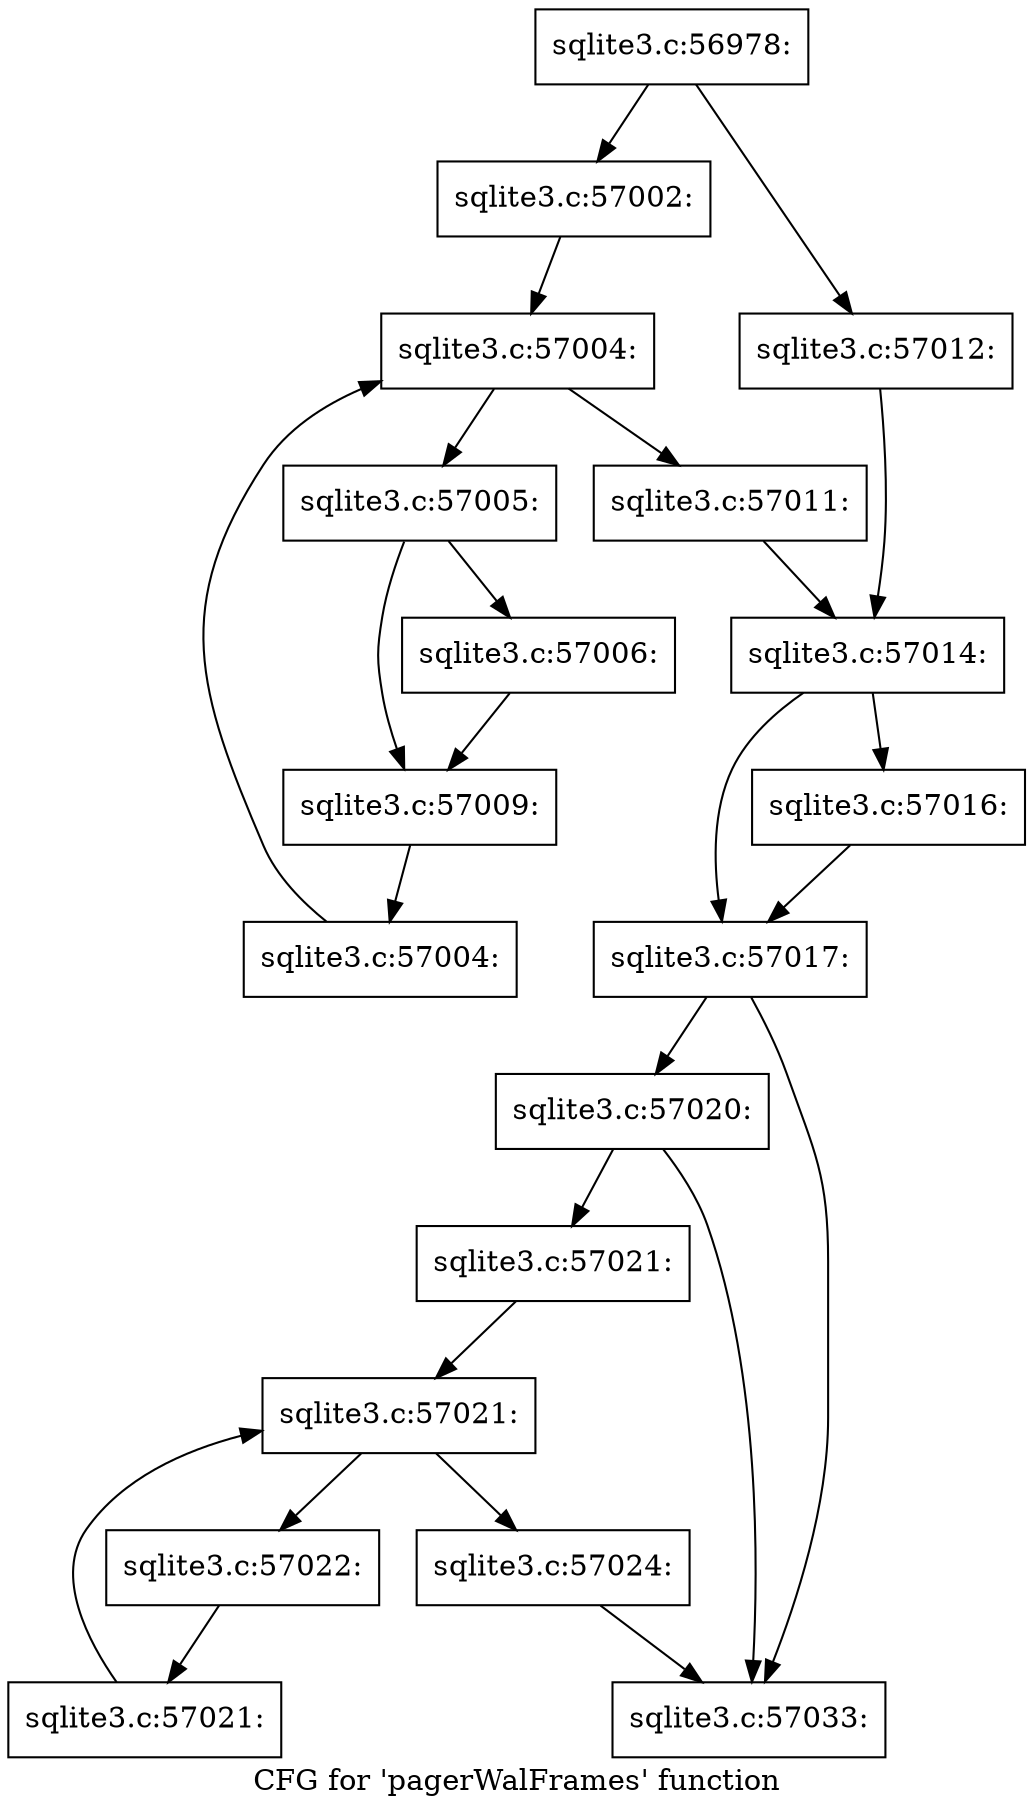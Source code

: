 digraph "CFG for 'pagerWalFrames' function" {
	label="CFG for 'pagerWalFrames' function";

	Node0x55c0f7344690 [shape=record,label="{sqlite3.c:56978:}"];
	Node0x55c0f7344690 -> Node0x55c0f738e090;
	Node0x55c0f7344690 -> Node0x55c0f738e130;
	Node0x55c0f738e090 [shape=record,label="{sqlite3.c:57002:}"];
	Node0x55c0f738e090 -> Node0x55c0f738eb90;
	Node0x55c0f738eb90 [shape=record,label="{sqlite3.c:57004:}"];
	Node0x55c0f738eb90 -> Node0x55c0f738edb0;
	Node0x55c0f738eb90 -> Node0x55c0f738e970;
	Node0x55c0f738edb0 [shape=record,label="{sqlite3.c:57005:}"];
	Node0x55c0f738edb0 -> Node0x55c0f738f380;
	Node0x55c0f738edb0 -> Node0x55c0f738f3d0;
	Node0x55c0f738f380 [shape=record,label="{sqlite3.c:57006:}"];
	Node0x55c0f738f380 -> Node0x55c0f738f3d0;
	Node0x55c0f738f3d0 [shape=record,label="{sqlite3.c:57009:}"];
	Node0x55c0f738f3d0 -> Node0x55c0f738ed20;
	Node0x55c0f738ed20 [shape=record,label="{sqlite3.c:57004:}"];
	Node0x55c0f738ed20 -> Node0x55c0f738eb90;
	Node0x55c0f738e970 [shape=record,label="{sqlite3.c:57011:}"];
	Node0x55c0f738e970 -> Node0x55c0f738e0e0;
	Node0x55c0f738e130 [shape=record,label="{sqlite3.c:57012:}"];
	Node0x55c0f738e130 -> Node0x55c0f738e0e0;
	Node0x55c0f738e0e0 [shape=record,label="{sqlite3.c:57014:}"];
	Node0x55c0f738e0e0 -> Node0x55c0f7390be0;
	Node0x55c0f738e0e0 -> Node0x55c0f7390c30;
	Node0x55c0f7390be0 [shape=record,label="{sqlite3.c:57016:}"];
	Node0x55c0f7390be0 -> Node0x55c0f7390c30;
	Node0x55c0f7390c30 [shape=record,label="{sqlite3.c:57017:}"];
	Node0x55c0f7390c30 -> Node0x55c0f73916f0;
	Node0x55c0f7390c30 -> Node0x55c0f56f5a50;
	Node0x55c0f73916f0 [shape=record,label="{sqlite3.c:57020:}"];
	Node0x55c0f73916f0 -> Node0x55c0f5912890;
	Node0x55c0f73916f0 -> Node0x55c0f56f5a50;
	Node0x55c0f5912890 [shape=record,label="{sqlite3.c:57021:}"];
	Node0x55c0f5912890 -> Node0x55c0f7392870;
	Node0x55c0f7392870 [shape=record,label="{sqlite3.c:57021:}"];
	Node0x55c0f7392870 -> Node0x55c0f7392a90;
	Node0x55c0f7392870 -> Node0x55c0f7392650;
	Node0x55c0f7392a90 [shape=record,label="{sqlite3.c:57022:}"];
	Node0x55c0f7392a90 -> Node0x55c0f7392a00;
	Node0x55c0f7392a00 [shape=record,label="{sqlite3.c:57021:}"];
	Node0x55c0f7392a00 -> Node0x55c0f7392870;
	Node0x55c0f7392650 [shape=record,label="{sqlite3.c:57024:}"];
	Node0x55c0f7392650 -> Node0x55c0f56f5a50;
	Node0x55c0f56f5a50 [shape=record,label="{sqlite3.c:57033:}"];
}
